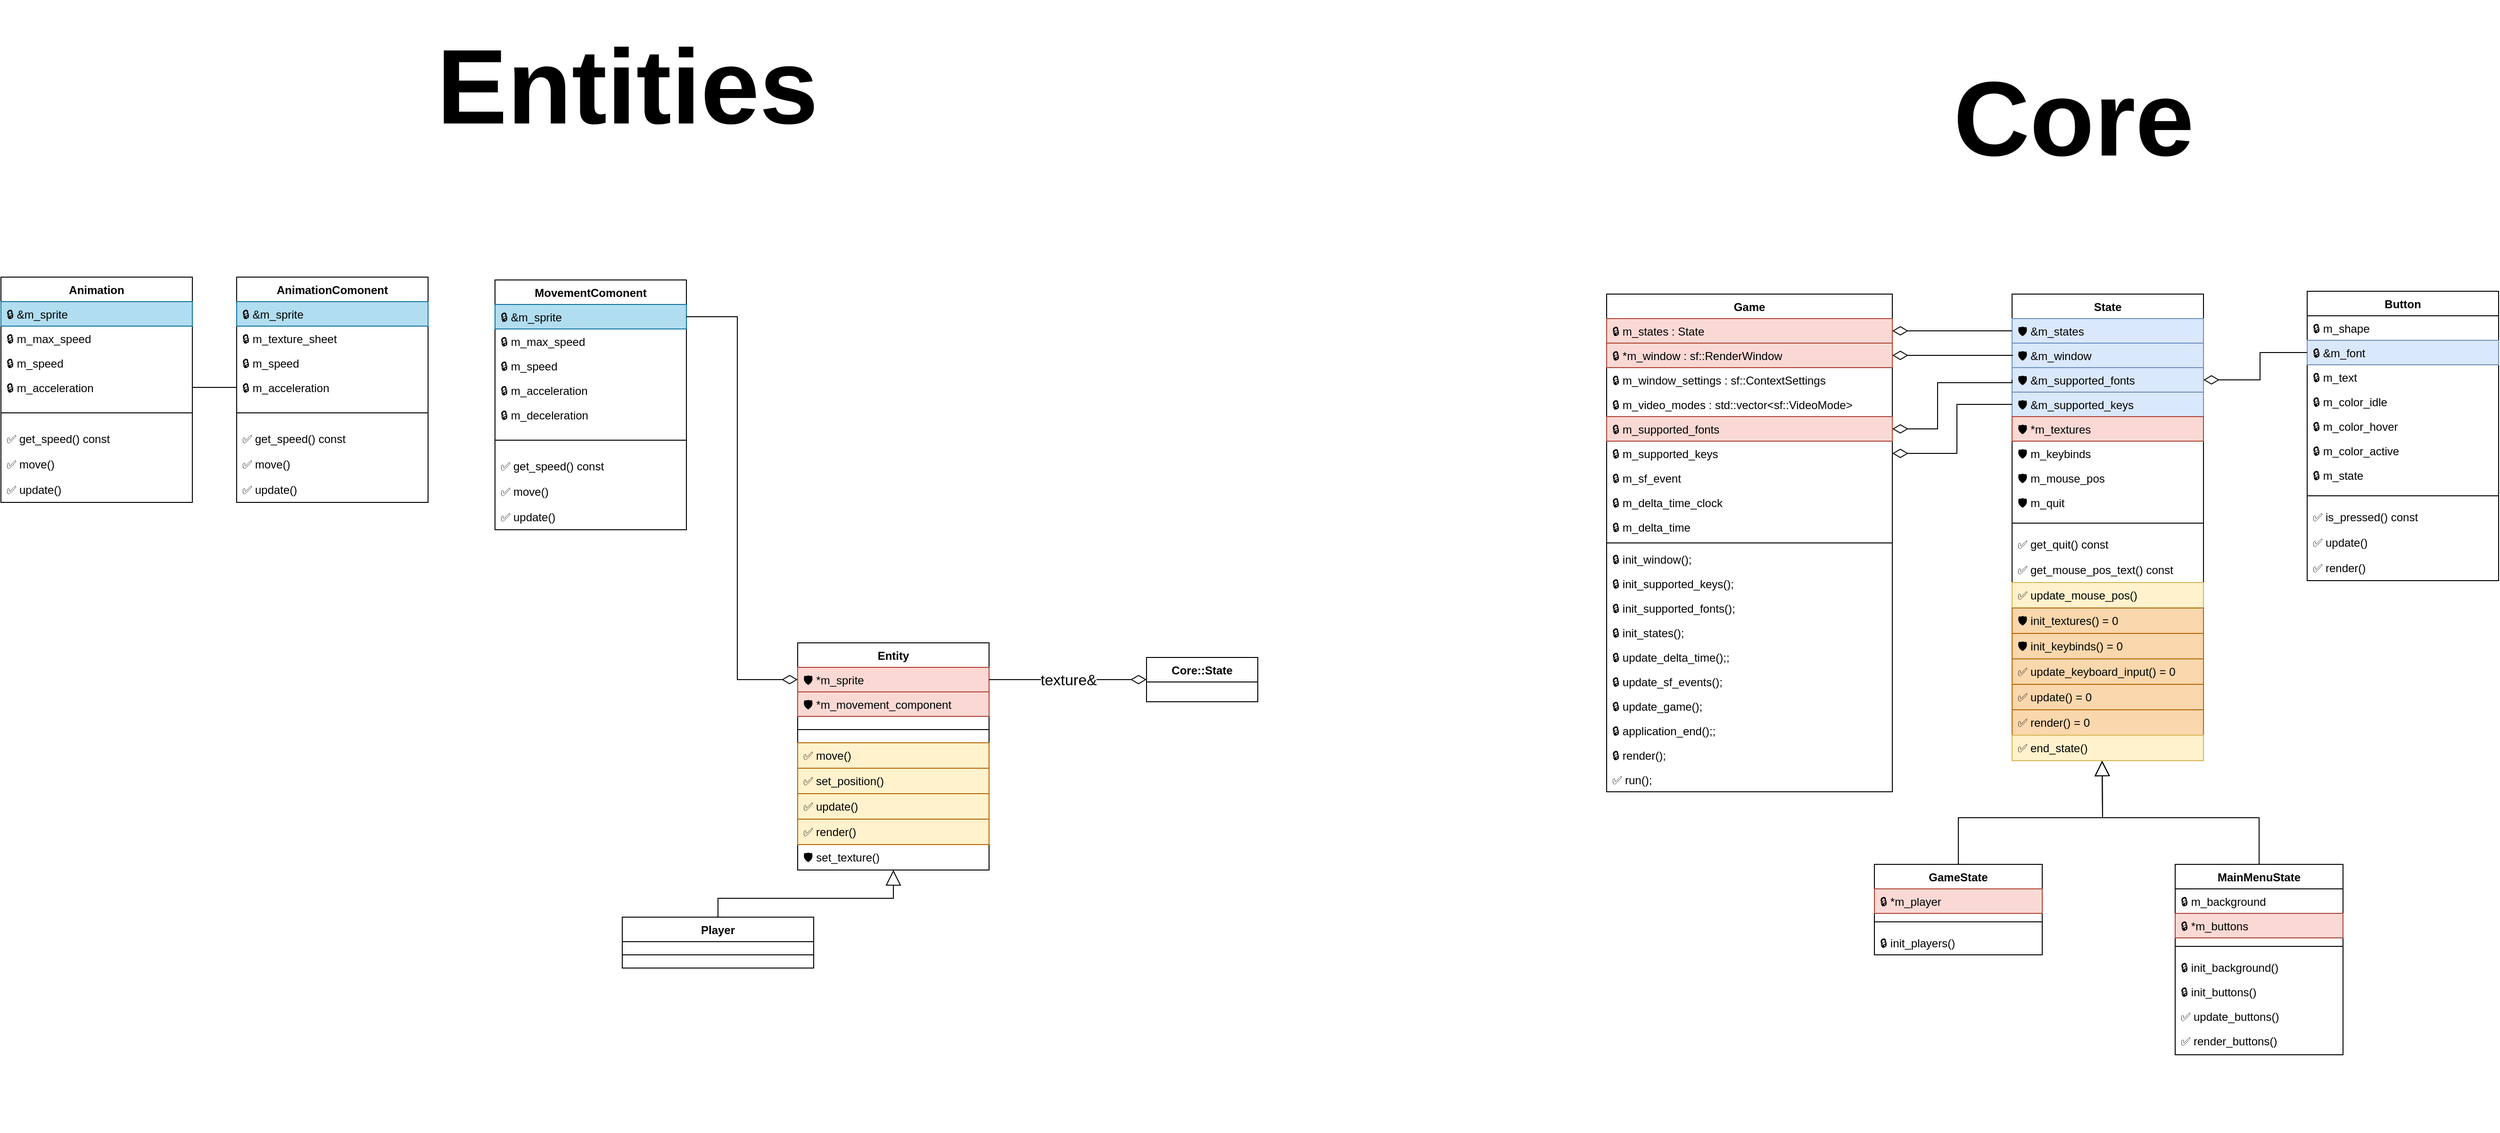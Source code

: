 <mxfile version="13.1.3" type="device"><diagram id="MhnzeV_4DVDATQprMjkr" name="all"><mxGraphModel dx="3038" dy="1757" grid="0" gridSize="10" guides="1" tooltips="1" connect="1" arrows="1" fold="1" page="0" pageScale="1" pageWidth="1600" pageHeight="900" math="0" shadow="0"><root><mxCell id="0"/><mxCell id="1" parent="0"/><mxCell id="KOlrX1yq7krVnJaedl-C-61" value="Entities" parent="0"/><mxCell id="KOlrX1yq7krVnJaedl-C-62" value="" style="group;strokeColor=none;perimeterSpacing=2;" parent="KOlrX1yq7krVnJaedl-C-61" vertex="1" connectable="0"><mxGeometry x="-1768" y="-1078" width="1418" height="1201" as="geometry"/></mxCell><mxCell id="KOlrX1yq7krVnJaedl-C-63" value="Entities" style="text;align=center;fontStyle=1;verticalAlign=middle;spacingLeft=3;spacingRight=3;strokeColor=none;rotatable=0;points=[[0,0.5],[1,0.5]];portConstraint=eastwest;fontSize=112;" parent="KOlrX1yq7krVnJaedl-C-62" vertex="1"><mxGeometry x="409" width="511" height="152" as="geometry"/></mxCell><mxCell id="KOlrX1yq7krVnJaedl-C-105" value="Core::State" style="swimlane;fontStyle=1;align=center;verticalAlign=top;childLayout=stackLayout;horizontal=1;startSize=26;horizontalStack=0;resizeParent=1;resizeParentMax=0;resizeLast=0;collapsible=1;marginBottom=0;strokeColor=#000000;" parent="KOlrX1yq7krVnJaedl-C-62" vertex="1" collapsed="1"><mxGeometry x="1215" y="697.5" width="118" height="47" as="geometry"><mxRectangle x="1215" y="706" width="203" height="495" as="alternateBounds"/></mxGeometry></mxCell><mxCell id="KOlrX1yq7krVnJaedl-C-106" value="🛡 &amp;m_states" style="text;strokeColor=#6c8ebf;fillColor=#dae8fc;align=left;verticalAlign=top;spacingLeft=4;spacingRight=4;overflow=hidden;rotatable=0;points=[[0,0.5],[1,0.5]];portConstraint=eastwest;" parent="KOlrX1yq7krVnJaedl-C-105" vertex="1"><mxGeometry y="26" width="118" height="26" as="geometry"/></mxCell><mxCell id="KOlrX1yq7krVnJaedl-C-107" value="🛡 &amp;m_window" style="text;strokeColor=#6c8ebf;fillColor=#dae8fc;align=left;verticalAlign=top;spacingLeft=4;spacingRight=4;overflow=hidden;rotatable=0;points=[[0,0.5],[1,0.5]];portConstraint=eastwest;" parent="KOlrX1yq7krVnJaedl-C-105" vertex="1"><mxGeometry y="52" width="118" height="26" as="geometry"/></mxCell><mxCell id="KOlrX1yq7krVnJaedl-C-108" value="🛡 &amp;m_supported_fonts" style="text;strokeColor=#6c8ebf;fillColor=#dae8fc;align=left;verticalAlign=top;spacingLeft=4;spacingRight=4;overflow=hidden;rotatable=0;points=[[0,0.5],[1,0.5]];portConstraint=eastwest;" parent="KOlrX1yq7krVnJaedl-C-105" vertex="1"><mxGeometry y="78" width="118" height="26" as="geometry"/></mxCell><mxCell id="KOlrX1yq7krVnJaedl-C-109" value="🛡 &amp;m_supported_keys" style="text;strokeColor=#6c8ebf;fillColor=#dae8fc;align=left;verticalAlign=top;spacingLeft=4;spacingRight=4;overflow=hidden;rotatable=0;points=[[0,0.5],[1,0.5]];portConstraint=eastwest;" parent="KOlrX1yq7krVnJaedl-C-105" vertex="1"><mxGeometry y="104" width="118" height="26" as="geometry"/></mxCell><mxCell id="KOlrX1yq7krVnJaedl-C-110" value="🛡 *m_textures" style="text;strokeColor=#ae4132;fillColor=#fad9d5;align=left;verticalAlign=top;spacingLeft=4;spacingRight=4;overflow=hidden;rotatable=0;points=[[0,0.5],[1,0.5]];portConstraint=eastwest;" parent="KOlrX1yq7krVnJaedl-C-105" vertex="1"><mxGeometry y="130" width="118" height="26" as="geometry"/></mxCell><mxCell id="KOlrX1yq7krVnJaedl-C-111" value="🛡 m_keybinds" style="text;strokeColor=none;fillColor=none;align=left;verticalAlign=top;spacingLeft=4;spacingRight=4;overflow=hidden;rotatable=0;points=[[0,0.5],[1,0.5]];portConstraint=eastwest;" parent="KOlrX1yq7krVnJaedl-C-105" vertex="1"><mxGeometry y="156" width="118" height="26" as="geometry"/></mxCell><mxCell id="KOlrX1yq7krVnJaedl-C-112" value="🛡 m_mouse_pos" style="text;strokeColor=none;fillColor=none;align=left;verticalAlign=top;spacingLeft=4;spacingRight=4;overflow=hidden;rotatable=0;points=[[0,0.5],[1,0.5]];portConstraint=eastwest;" parent="KOlrX1yq7krVnJaedl-C-105" vertex="1"><mxGeometry y="182" width="118" height="26" as="geometry"/></mxCell><mxCell id="KOlrX1yq7krVnJaedl-C-113" value="🛡 m_quit" style="text;strokeColor=none;fillColor=none;align=left;verticalAlign=top;spacingLeft=4;spacingRight=4;overflow=hidden;rotatable=0;points=[[0,0.5],[1,0.5]];portConstraint=eastwest;" parent="KOlrX1yq7krVnJaedl-C-105" vertex="1"><mxGeometry y="208" width="118" height="26" as="geometry"/></mxCell><mxCell id="KOlrX1yq7krVnJaedl-C-114" value="" style="line;strokeWidth=1;fillColor=none;align=left;verticalAlign=middle;spacingTop=-1;spacingLeft=3;spacingRight=3;rotatable=0;labelPosition=right;points=[];portConstraint=eastwest;" parent="KOlrX1yq7krVnJaedl-C-105" vertex="1"><mxGeometry y="234" width="118" height="18" as="geometry"/></mxCell><mxCell id="KOlrX1yq7krVnJaedl-C-115" value="✅ get_quit() const" style="text;align=left;verticalAlign=top;spacingLeft=4;spacingRight=4;overflow=hidden;rotatable=0;points=[[0,0.5],[1,0.5]];portConstraint=eastwest;" parent="KOlrX1yq7krVnJaedl-C-105" vertex="1"><mxGeometry y="252" width="118" height="27" as="geometry"/></mxCell><mxCell id="KOlrX1yq7krVnJaedl-C-116" value="✅ get_mouse_pos_text() const" style="text;align=left;verticalAlign=top;spacingLeft=4;spacingRight=4;overflow=hidden;rotatable=0;points=[[0,0.5],[1,0.5]];portConstraint=eastwest;" parent="KOlrX1yq7krVnJaedl-C-105" vertex="1"><mxGeometry y="279" width="118" height="27" as="geometry"/></mxCell><mxCell id="KOlrX1yq7krVnJaedl-C-117" value="✅ update_mouse_pos()" style="text;strokeColor=#d6b656;fillColor=#fff2cc;align=left;verticalAlign=top;spacingLeft=4;spacingRight=4;overflow=hidden;rotatable=0;points=[[0,0.5],[1,0.5]];portConstraint=eastwest;" parent="KOlrX1yq7krVnJaedl-C-105" vertex="1"><mxGeometry y="306" width="118" height="27" as="geometry"/></mxCell><mxCell id="KOlrX1yq7krVnJaedl-C-118" value="🛡 init_textures() = 0" style="text;strokeColor=#b46504;fillColor=#fad7ac;align=left;verticalAlign=top;spacingLeft=4;spacingRight=4;overflow=hidden;rotatable=0;points=[[0,0.5],[1,0.5]];portConstraint=eastwest;" parent="KOlrX1yq7krVnJaedl-C-105" vertex="1"><mxGeometry y="333" width="118" height="27" as="geometry"/></mxCell><mxCell id="KOlrX1yq7krVnJaedl-C-119" value="🛡 init_keybinds() = 0" style="text;strokeColor=#b46504;fillColor=#fad7ac;align=left;verticalAlign=top;spacingLeft=4;spacingRight=4;overflow=hidden;rotatable=0;points=[[0,0.5],[1,0.5]];portConstraint=eastwest;" parent="KOlrX1yq7krVnJaedl-C-105" vertex="1"><mxGeometry y="360" width="118" height="27" as="geometry"/></mxCell><mxCell id="KOlrX1yq7krVnJaedl-C-120" value="✅ update_keyboard_input() = 0" style="text;strokeColor=#b46504;fillColor=#fad7ac;align=left;verticalAlign=top;spacingLeft=4;spacingRight=4;overflow=hidden;rotatable=0;points=[[0,0.5],[1,0.5]];portConstraint=eastwest;" parent="KOlrX1yq7krVnJaedl-C-105" vertex="1"><mxGeometry y="387" width="118" height="27" as="geometry"/></mxCell><mxCell id="KOlrX1yq7krVnJaedl-C-121" value="✅ update() = 0" style="text;strokeColor=#b46504;fillColor=#fad7ac;align=left;verticalAlign=top;spacingLeft=4;spacingRight=4;overflow=hidden;rotatable=0;points=[[0,0.5],[1,0.5]];portConstraint=eastwest;" parent="KOlrX1yq7krVnJaedl-C-105" vertex="1"><mxGeometry y="414" width="118" height="27" as="geometry"/></mxCell><mxCell id="KOlrX1yq7krVnJaedl-C-122" value="✅ render() = 0" style="text;strokeColor=#b46504;fillColor=#fad7ac;align=left;verticalAlign=top;spacingLeft=4;spacingRight=4;overflow=hidden;rotatable=0;points=[[0,0.5],[1,0.5]];portConstraint=eastwest;" parent="KOlrX1yq7krVnJaedl-C-105" vertex="1"><mxGeometry y="441" width="118" height="27" as="geometry"/></mxCell><mxCell id="KOlrX1yq7krVnJaedl-C-123" value="✅ end_state()" style="text;strokeColor=#d6b656;fillColor=#fff2cc;align=left;verticalAlign=top;spacingLeft=4;spacingRight=4;overflow=hidden;rotatable=0;points=[[0,0.5],[1,0.5]];portConstraint=eastwest;" parent="KOlrX1yq7krVnJaedl-C-105" vertex="1"><mxGeometry y="468" width="118" height="27" as="geometry"/></mxCell><mxCell id="KOlrX1yq7krVnJaedl-C-64" value="Player" style="swimlane;fontStyle=1;align=center;verticalAlign=top;childLayout=stackLayout;horizontal=1;startSize=26;horizontalStack=0;resizeParent=1;resizeParentMax=0;resizeLast=0;collapsible=1;marginBottom=0;strokeColor=#000000;" parent="KOlrX1yq7krVnJaedl-C-62" vertex="1"><mxGeometry x="659" y="973" width="203" height="54" as="geometry"><mxRectangle x="293" y="18" width="57" height="26" as="alternateBounds"/></mxGeometry></mxCell><mxCell id="KOlrX1yq7krVnJaedl-C-65" value="" style="line;strokeWidth=1;fillColor=none;align=left;verticalAlign=middle;spacingTop=-1;spacingLeft=3;spacingRight=3;rotatable=0;labelPosition=right;points=[];portConstraint=eastwest;" parent="KOlrX1yq7krVnJaedl-C-64" vertex="1"><mxGeometry y="26" width="203" height="28" as="geometry"/></mxCell><mxCell id="KOlrX1yq7krVnJaedl-C-66" value="MovementComonent" style="swimlane;fontStyle=1;align=center;verticalAlign=top;childLayout=stackLayout;horizontal=1;startSize=26;horizontalStack=0;resizeParent=1;resizeParentMax=0;resizeLast=0;collapsible=1;marginBottom=0;strokeColor=#000000;" parent="KOlrX1yq7krVnJaedl-C-62" vertex="1"><mxGeometry x="524" y="297" width="203" height="265" as="geometry"><mxRectangle x="293" y="18" width="57" height="26" as="alternateBounds"/></mxGeometry></mxCell><mxCell id="KOlrX1yq7krVnJaedl-C-67" value="🔒 &amp;m_sprite" style="text;align=left;verticalAlign=top;spacingLeft=4;spacingRight=4;overflow=hidden;rotatable=0;points=[[0,0.5],[1,0.5]];portConstraint=eastwest;fillColor=#b1ddf0;strokeColor=#10739e;" parent="KOlrX1yq7krVnJaedl-C-66" vertex="1"><mxGeometry y="26" width="203" height="26" as="geometry"/></mxCell><mxCell id="KOlrX1yq7krVnJaedl-C-68" value="🔒 m_max_speed" style="text;align=left;verticalAlign=top;spacingLeft=4;spacingRight=4;overflow=hidden;rotatable=0;points=[[0,0.5],[1,0.5]];portConstraint=eastwest;" parent="KOlrX1yq7krVnJaedl-C-66" vertex="1"><mxGeometry y="52" width="203" height="26" as="geometry"/></mxCell><mxCell id="KOlrX1yq7krVnJaedl-C-69" value="🔒 m_speed" style="text;align=left;verticalAlign=top;spacingLeft=4;spacingRight=4;overflow=hidden;rotatable=0;points=[[0,0.5],[1,0.5]];portConstraint=eastwest;" parent="KOlrX1yq7krVnJaedl-C-66" vertex="1"><mxGeometry y="78" width="203" height="26" as="geometry"/></mxCell><mxCell id="KOlrX1yq7krVnJaedl-C-70" value="🔒 m_acceleration" style="text;align=left;verticalAlign=top;spacingLeft=4;spacingRight=4;overflow=hidden;rotatable=0;points=[[0,0.5],[1,0.5]];portConstraint=eastwest;" parent="KOlrX1yq7krVnJaedl-C-66" vertex="1"><mxGeometry y="104" width="203" height="26" as="geometry"/></mxCell><mxCell id="KOlrX1yq7krVnJaedl-C-232" value="🔒 m_deceleration" style="text;align=left;verticalAlign=top;spacingLeft=4;spacingRight=4;overflow=hidden;rotatable=0;points=[[0,0.5],[1,0.5]];portConstraint=eastwest;" parent="KOlrX1yq7krVnJaedl-C-66" vertex="1"><mxGeometry y="130" width="203" height="26" as="geometry"/></mxCell><mxCell id="KOlrX1yq7krVnJaedl-C-71" value="" style="line;strokeWidth=1;fillColor=none;align=left;verticalAlign=middle;spacingTop=-1;spacingLeft=3;spacingRight=3;rotatable=0;labelPosition=right;points=[];portConstraint=eastwest;" parent="KOlrX1yq7krVnJaedl-C-66" vertex="1"><mxGeometry y="156" width="203" height="28" as="geometry"/></mxCell><mxCell id="KOlrX1yq7krVnJaedl-C-72" value="✅ get_speed() const" style="text;align=left;verticalAlign=top;spacingLeft=4;spacingRight=4;overflow=hidden;rotatable=0;points=[[0,0.5],[1,0.5]];portConstraint=eastwest;" parent="KOlrX1yq7krVnJaedl-C-66" vertex="1"><mxGeometry y="184" width="203" height="27" as="geometry"/></mxCell><mxCell id="KOlrX1yq7krVnJaedl-C-73" value="✅ move()" style="text;align=left;verticalAlign=top;spacingLeft=4;spacingRight=4;overflow=hidden;rotatable=0;points=[[0,0.5],[1,0.5]];portConstraint=eastwest;" parent="KOlrX1yq7krVnJaedl-C-66" vertex="1"><mxGeometry y="211" width="203" height="27" as="geometry"/></mxCell><mxCell id="KOlrX1yq7krVnJaedl-C-74" value="✅ update()" style="text;align=left;verticalAlign=top;spacingLeft=4;spacingRight=4;overflow=hidden;rotatable=0;points=[[0,0.5],[1,0.5]];portConstraint=eastwest;" parent="KOlrX1yq7krVnJaedl-C-66" vertex="1"><mxGeometry y="238" width="203" height="27" as="geometry"/></mxCell><mxCell id="KOlrX1yq7krVnJaedl-C-75" value="Animation" style="swimlane;fontStyle=1;align=center;verticalAlign=top;childLayout=stackLayout;horizontal=1;startSize=26;horizontalStack=0;resizeParent=1;resizeParentMax=0;resizeLast=0;collapsible=1;marginBottom=0;strokeColor=#000000;" parent="KOlrX1yq7krVnJaedl-C-62" vertex="1"><mxGeometry y="294" width="203" height="239" as="geometry"><mxRectangle x="293" y="18" width="57" height="26" as="alternateBounds"/></mxGeometry></mxCell><mxCell id="KOlrX1yq7krVnJaedl-C-76" value="🔒 &amp;m_sprite" style="text;align=left;verticalAlign=top;spacingLeft=4;spacingRight=4;overflow=hidden;rotatable=0;points=[[0,0.5],[1,0.5]];portConstraint=eastwest;fillColor=#b1ddf0;strokeColor=#10739e;" parent="KOlrX1yq7krVnJaedl-C-75" vertex="1"><mxGeometry y="26" width="203" height="26" as="geometry"/></mxCell><mxCell id="KOlrX1yq7krVnJaedl-C-77" value="🔒 m_max_speed" style="text;align=left;verticalAlign=top;spacingLeft=4;spacingRight=4;overflow=hidden;rotatable=0;points=[[0,0.5],[1,0.5]];portConstraint=eastwest;" parent="KOlrX1yq7krVnJaedl-C-75" vertex="1"><mxGeometry y="52" width="203" height="26" as="geometry"/></mxCell><mxCell id="KOlrX1yq7krVnJaedl-C-78" value="🔒 m_speed" style="text;align=left;verticalAlign=top;spacingLeft=4;spacingRight=4;overflow=hidden;rotatable=0;points=[[0,0.5],[1,0.5]];portConstraint=eastwest;" parent="KOlrX1yq7krVnJaedl-C-75" vertex="1"><mxGeometry y="78" width="203" height="26" as="geometry"/></mxCell><mxCell id="KOlrX1yq7krVnJaedl-C-79" value="🔒 m_acceleration" style="text;align=left;verticalAlign=top;spacingLeft=4;spacingRight=4;overflow=hidden;rotatable=0;points=[[0,0.5],[1,0.5]];portConstraint=eastwest;" parent="KOlrX1yq7krVnJaedl-C-75" vertex="1"><mxGeometry y="104" width="203" height="26" as="geometry"/></mxCell><mxCell id="KOlrX1yq7krVnJaedl-C-80" value="" style="line;strokeWidth=1;fillColor=none;align=left;verticalAlign=middle;spacingTop=-1;spacingLeft=3;spacingRight=3;rotatable=0;labelPosition=right;points=[];portConstraint=eastwest;" parent="KOlrX1yq7krVnJaedl-C-75" vertex="1"><mxGeometry y="130" width="203" height="28" as="geometry"/></mxCell><mxCell id="KOlrX1yq7krVnJaedl-C-81" value="✅ get_speed() const" style="text;align=left;verticalAlign=top;spacingLeft=4;spacingRight=4;overflow=hidden;rotatable=0;points=[[0,0.5],[1,0.5]];portConstraint=eastwest;" parent="KOlrX1yq7krVnJaedl-C-75" vertex="1"><mxGeometry y="158" width="203" height="27" as="geometry"/></mxCell><mxCell id="KOlrX1yq7krVnJaedl-C-82" value="✅ move()" style="text;align=left;verticalAlign=top;spacingLeft=4;spacingRight=4;overflow=hidden;rotatable=0;points=[[0,0.5],[1,0.5]];portConstraint=eastwest;" parent="KOlrX1yq7krVnJaedl-C-75" vertex="1"><mxGeometry y="185" width="203" height="27" as="geometry"/></mxCell><mxCell id="KOlrX1yq7krVnJaedl-C-83" value="✅ update()" style="text;align=left;verticalAlign=top;spacingLeft=4;spacingRight=4;overflow=hidden;rotatable=0;points=[[0,0.5],[1,0.5]];portConstraint=eastwest;" parent="KOlrX1yq7krVnJaedl-C-75" vertex="1"><mxGeometry y="212" width="203" height="27" as="geometry"/></mxCell><mxCell id="KOlrX1yq7krVnJaedl-C-84" value="AnimationComonent" style="swimlane;fontStyle=1;align=center;verticalAlign=top;childLayout=stackLayout;horizontal=1;startSize=26;horizontalStack=0;resizeParent=1;resizeParentMax=0;resizeLast=0;collapsible=1;marginBottom=0;strokeColor=#000000;" parent="KOlrX1yq7krVnJaedl-C-62" vertex="1"><mxGeometry x="250" y="294" width="203" height="239" as="geometry"><mxRectangle x="293" y="18" width="57" height="26" as="alternateBounds"/></mxGeometry></mxCell><mxCell id="KOlrX1yq7krVnJaedl-C-85" value="🔒 &amp;m_sprite" style="text;align=left;verticalAlign=top;spacingLeft=4;spacingRight=4;overflow=hidden;rotatable=0;points=[[0,0.5],[1,0.5]];portConstraint=eastwest;fillColor=#b1ddf0;strokeColor=#10739e;" parent="KOlrX1yq7krVnJaedl-C-84" vertex="1"><mxGeometry y="26" width="203" height="26" as="geometry"/></mxCell><mxCell id="KOlrX1yq7krVnJaedl-C-86" value="🔒 m_texture_sheet" style="text;align=left;verticalAlign=top;spacingLeft=4;spacingRight=4;overflow=hidden;rotatable=0;points=[[0,0.5],[1,0.5]];portConstraint=eastwest;" parent="KOlrX1yq7krVnJaedl-C-84" vertex="1"><mxGeometry y="52" width="203" height="26" as="geometry"/></mxCell><mxCell id="KOlrX1yq7krVnJaedl-C-87" value="🔒 m_speed" style="text;align=left;verticalAlign=top;spacingLeft=4;spacingRight=4;overflow=hidden;rotatable=0;points=[[0,0.5],[1,0.5]];portConstraint=eastwest;" parent="KOlrX1yq7krVnJaedl-C-84" vertex="1"><mxGeometry y="78" width="203" height="26" as="geometry"/></mxCell><mxCell id="KOlrX1yq7krVnJaedl-C-88" value="🔒 m_acceleration" style="text;align=left;verticalAlign=top;spacingLeft=4;spacingRight=4;overflow=hidden;rotatable=0;points=[[0,0.5],[1,0.5]];portConstraint=eastwest;" parent="KOlrX1yq7krVnJaedl-C-84" vertex="1"><mxGeometry y="104" width="203" height="26" as="geometry"/></mxCell><mxCell id="KOlrX1yq7krVnJaedl-C-89" value="" style="line;strokeWidth=1;fillColor=none;align=left;verticalAlign=middle;spacingTop=-1;spacingLeft=3;spacingRight=3;rotatable=0;labelPosition=right;points=[];portConstraint=eastwest;" parent="KOlrX1yq7krVnJaedl-C-84" vertex="1"><mxGeometry y="130" width="203" height="28" as="geometry"/></mxCell><mxCell id="KOlrX1yq7krVnJaedl-C-90" value="✅ get_speed() const" style="text;align=left;verticalAlign=top;spacingLeft=4;spacingRight=4;overflow=hidden;rotatable=0;points=[[0,0.5],[1,0.5]];portConstraint=eastwest;" parent="KOlrX1yq7krVnJaedl-C-84" vertex="1"><mxGeometry y="158" width="203" height="27" as="geometry"/></mxCell><mxCell id="KOlrX1yq7krVnJaedl-C-91" value="✅ move()" style="text;align=left;verticalAlign=top;spacingLeft=4;spacingRight=4;overflow=hidden;rotatable=0;points=[[0,0.5],[1,0.5]];portConstraint=eastwest;" parent="KOlrX1yq7krVnJaedl-C-84" vertex="1"><mxGeometry y="185" width="203" height="27" as="geometry"/></mxCell><mxCell id="KOlrX1yq7krVnJaedl-C-92" value="✅ update()" style="text;align=left;verticalAlign=top;spacingLeft=4;spacingRight=4;overflow=hidden;rotatable=0;points=[[0,0.5],[1,0.5]];portConstraint=eastwest;" parent="KOlrX1yq7krVnJaedl-C-84" vertex="1"><mxGeometry y="212" width="203" height="27" as="geometry"/></mxCell><mxCell id="KOlrX1yq7krVnJaedl-C-93" style="edgeStyle=orthogonalEdgeStyle;rounded=0;orthogonalLoop=1;jettySize=auto;html=1;exitX=1;exitY=0.5;exitDx=0;exitDy=0;entryX=0;entryY=0.5;entryDx=0;entryDy=0;endArrow=none;endFill=0;" parent="KOlrX1yq7krVnJaedl-C-62" source="KOlrX1yq7krVnJaedl-C-79" target="KOlrX1yq7krVnJaedl-C-88" edge="1"><mxGeometry relative="1" as="geometry"/></mxCell><mxCell id="KOlrX1yq7krVnJaedl-C-94" value="Entity" style="swimlane;fontStyle=1;align=center;verticalAlign=top;childLayout=stackLayout;horizontal=1;startSize=26;horizontalStack=0;resizeParent=1;resizeParentMax=0;resizeLast=0;collapsible=1;marginBottom=0;strokeColor=#000000;" parent="KOlrX1yq7krVnJaedl-C-62" vertex="1"><mxGeometry x="845" y="682" width="203" height="241" as="geometry"><mxRectangle x="293" y="18" width="57" height="26" as="alternateBounds"/></mxGeometry></mxCell><mxCell id="KOlrX1yq7krVnJaedl-C-95" value="🛡 *m_sprite" style="text;align=left;verticalAlign=top;spacingLeft=4;spacingRight=4;overflow=hidden;rotatable=0;points=[[0,0.5],[1,0.5]];portConstraint=eastwest;fillColor=#fad9d5;strokeColor=#ae4132;" parent="KOlrX1yq7krVnJaedl-C-94" vertex="1"><mxGeometry y="26" width="203" height="26" as="geometry"/></mxCell><mxCell id="KOlrX1yq7krVnJaedl-C-96" value="🛡 *m_movement_component" style="text;align=left;verticalAlign=top;spacingLeft=4;spacingRight=4;overflow=hidden;rotatable=0;points=[[0,0.5],[1,0.5]];portConstraint=eastwest;fillColor=#fad9d5;strokeColor=#ae4132;" parent="KOlrX1yq7krVnJaedl-C-94" vertex="1"><mxGeometry y="52" width="203" height="26" as="geometry"/></mxCell><mxCell id="KOlrX1yq7krVnJaedl-C-97" value="" style="line;strokeWidth=1;fillColor=none;align=left;verticalAlign=middle;spacingTop=-1;spacingLeft=3;spacingRight=3;rotatable=0;labelPosition=right;points=[];portConstraint=eastwest;" parent="KOlrX1yq7krVnJaedl-C-94" vertex="1"><mxGeometry y="78" width="203" height="28" as="geometry"/></mxCell><mxCell id="KOlrX1yq7krVnJaedl-C-98" value="✅ move()" style="text;align=left;verticalAlign=top;spacingLeft=4;spacingRight=4;overflow=hidden;rotatable=0;points=[[0,0.5],[1,0.5]];portConstraint=eastwest;fillColor=#FFF2CC;strokeColor=#b46504;" parent="KOlrX1yq7krVnJaedl-C-94" vertex="1"><mxGeometry y="106" width="203" height="27" as="geometry"/></mxCell><mxCell id="KOlrX1yq7krVnJaedl-C-99" value="✅ set_position()" style="text;align=left;verticalAlign=top;spacingLeft=4;spacingRight=4;overflow=hidden;rotatable=0;points=[[0,0.5],[1,0.5]];portConstraint=eastwest;fillColor=#FFF2CC;strokeColor=#b46504;" parent="KOlrX1yq7krVnJaedl-C-94" vertex="1"><mxGeometry y="133" width="203" height="27" as="geometry"/></mxCell><mxCell id="KOlrX1yq7krVnJaedl-C-100" value="✅ update()" style="text;align=left;verticalAlign=top;spacingLeft=4;spacingRight=4;overflow=hidden;rotatable=0;points=[[0,0.5],[1,0.5]];portConstraint=eastwest;fillColor=#FFF2CC;strokeColor=#b46504;" parent="KOlrX1yq7krVnJaedl-C-94" vertex="1"><mxGeometry y="160" width="203" height="27" as="geometry"/></mxCell><mxCell id="KOlrX1yq7krVnJaedl-C-101" value="✅ render()" style="text;align=left;verticalAlign=top;spacingLeft=4;spacingRight=4;overflow=hidden;rotatable=0;points=[[0,0.5],[1,0.5]];portConstraint=eastwest;fillColor=#FFF2CC;strokeColor=#b46504;" parent="KOlrX1yq7krVnJaedl-C-94" vertex="1"><mxGeometry y="187" width="203" height="27" as="geometry"/></mxCell><mxCell id="KOlrX1yq7krVnJaedl-C-102" value="🛡 set_texture()" style="text;align=left;verticalAlign=top;spacingLeft=4;spacingRight=4;overflow=hidden;rotatable=0;points=[[0,0.5],[1,0.5]];portConstraint=eastwest;" parent="KOlrX1yq7krVnJaedl-C-94" vertex="1"><mxGeometry y="214" width="203" height="27" as="geometry"/></mxCell><mxCell id="KOlrX1yq7krVnJaedl-C-103" style="edgeStyle=orthogonalEdgeStyle;rounded=0;orthogonalLoop=1;jettySize=auto;html=1;exitX=1;exitY=0.5;exitDx=0;exitDy=0;entryX=0;entryY=0.5;entryDx=0;entryDy=0;startSize=7;endArrow=diamondThin;endFill=0;endSize=14;targetPerimeterSpacing=3;strokeColor=#000000;strokeWidth=1;fontColor=#FFFFFF;" parent="KOlrX1yq7krVnJaedl-C-62" source="KOlrX1yq7krVnJaedl-C-67" target="KOlrX1yq7krVnJaedl-C-95" edge="1"><mxGeometry relative="1" as="geometry"/></mxCell><mxCell id="KOlrX1yq7krVnJaedl-C-104" value="" style="edgeStyle=orthogonalEdgeStyle;rounded=0;orthogonalLoop=1;jettySize=auto;html=1;startSize=7;endArrow=block;endFill=0;endSize=14;targetPerimeterSpacing=3;strokeColor=#000000;strokeWidth=1;fontColor=#FFFFFF;entryX=0.5;entryY=1;entryDx=0;entryDy=0;entryPerimeter=0;" parent="KOlrX1yq7krVnJaedl-C-62" source="KOlrX1yq7krVnJaedl-C-64" target="KOlrX1yq7krVnJaedl-C-102" edge="1"><mxGeometry relative="1" as="geometry"/></mxCell><mxCell id="KOlrX1yq7krVnJaedl-C-124" style="edgeStyle=orthogonalEdgeStyle;rounded=0;orthogonalLoop=1;jettySize=auto;html=1;exitX=1;exitY=0.5;exitDx=0;exitDy=0;entryX=0;entryY=0.5;entryDx=0;entryDy=0;endArrow=diamondThin;endFill=0;fontSize=112;strokeWidth=1;endSize=14;" parent="KOlrX1yq7krVnJaedl-C-62" source="KOlrX1yq7krVnJaedl-C-95" target="KOlrX1yq7krVnJaedl-C-110" edge="1"><mxGeometry relative="1" as="geometry"/></mxCell><mxCell id="KOlrX1yq7krVnJaedl-C-125" value="&lt;font style=&quot;font-size: 16px&quot;&gt;texture&amp;amp;&lt;/font&gt;" style="edgeLabel;html=1;align=center;verticalAlign=middle;resizable=0;points=[];fontSize=16;" parent="KOlrX1yq7krVnJaedl-C-124" vertex="1" connectable="0"><mxGeometry x="0.402" y="1" relative="1" as="geometry"><mxPoint x="-33.47" y="1" as="offset"/></mxGeometry></mxCell><mxCell id="KOlrX1yq7krVnJaedl-C-140" value="Core" parent="0"/><mxCell id="KOlrX1yq7krVnJaedl-C-141" value="" style="group" parent="KOlrX1yq7krVnJaedl-C-140" vertex="1" connectable="0"><mxGeometry x="-65" y="-1044" width="946" height="1040" as="geometry"/></mxCell><mxCell id="KOlrX1yq7krVnJaedl-C-142" value="Game" style="swimlane;fontStyle=1;align=center;verticalAlign=top;childLayout=stackLayout;horizontal=1;startSize=26;horizontalStack=0;resizeParent=1;resizeParentMax=0;resizeLast=0;collapsible=1;marginBottom=0;" parent="KOlrX1yq7krVnJaedl-C-141" vertex="1"><mxGeometry y="278" width="303" height="528" as="geometry"><mxRectangle x="-75" y="-352" width="60" height="26" as="alternateBounds"/></mxGeometry></mxCell><mxCell id="KOlrX1yq7krVnJaedl-C-143" value="🔒 m_states : State" style="text;strokeColor=#ae4132;fillColor=#fad9d5;align=left;verticalAlign=top;spacingLeft=4;spacingRight=4;overflow=hidden;rotatable=0;points=[[0,0.5],[1,0.5]];portConstraint=eastwest;" parent="KOlrX1yq7krVnJaedl-C-142" vertex="1"><mxGeometry y="26" width="303" height="26" as="geometry"/></mxCell><mxCell id="KOlrX1yq7krVnJaedl-C-144" value="🔒 *m_window : sf::RenderWindow" style="text;strokeColor=#ae4132;fillColor=#fad9d5;align=left;verticalAlign=top;spacingLeft=4;spacingRight=4;overflow=hidden;rotatable=0;points=[[0,0.5],[1,0.5]];portConstraint=eastwest;" parent="KOlrX1yq7krVnJaedl-C-142" vertex="1"><mxGeometry y="52" width="303" height="26" as="geometry"/></mxCell><mxCell id="KOlrX1yq7krVnJaedl-C-145" value="🔒 m_window_settings : sf::ContextSettings" style="text;strokeColor=none;fillColor=none;align=left;verticalAlign=top;spacingLeft=4;spacingRight=4;overflow=hidden;rotatable=0;points=[[0,0.5],[1,0.5]];portConstraint=eastwest;" parent="KOlrX1yq7krVnJaedl-C-142" vertex="1"><mxGeometry y="78" width="303" height="26" as="geometry"/></mxCell><mxCell id="KOlrX1yq7krVnJaedl-C-146" value="🔒 m_video_modes : std::vector&lt;sf::VideoMode&gt;" style="text;strokeColor=none;fillColor=none;align=left;verticalAlign=top;spacingLeft=4;spacingRight=4;overflow=hidden;rotatable=0;points=[[0,0.5],[1,0.5]];portConstraint=eastwest;" parent="KOlrX1yq7krVnJaedl-C-142" vertex="1"><mxGeometry y="104" width="303" height="26" as="geometry"/></mxCell><mxCell id="KOlrX1yq7krVnJaedl-C-147" value="🔒 m_supported_fonts" style="text;strokeColor=#ae4132;fillColor=#fad9d5;align=left;verticalAlign=top;spacingLeft=4;spacingRight=4;overflow=hidden;rotatable=0;points=[[0,0.5],[1,0.5]];portConstraint=eastwest;" parent="KOlrX1yq7krVnJaedl-C-142" vertex="1"><mxGeometry y="130" width="303" height="26" as="geometry"/></mxCell><mxCell id="KOlrX1yq7krVnJaedl-C-148" value="🔒 m_supported_keys" style="text;align=left;verticalAlign=top;spacingLeft=4;spacingRight=4;overflow=hidden;rotatable=0;points=[[0,0.5],[1,0.5]];portConstraint=eastwest;" parent="KOlrX1yq7krVnJaedl-C-142" vertex="1"><mxGeometry y="156" width="303" height="26" as="geometry"/></mxCell><mxCell id="KOlrX1yq7krVnJaedl-C-149" value="🔒 m_sf_event" style="text;strokeColor=none;fillColor=none;align=left;verticalAlign=top;spacingLeft=4;spacingRight=4;overflow=hidden;rotatable=0;points=[[0,0.5],[1,0.5]];portConstraint=eastwest;" parent="KOlrX1yq7krVnJaedl-C-142" vertex="1"><mxGeometry y="182" width="303" height="26" as="geometry"/></mxCell><mxCell id="KOlrX1yq7krVnJaedl-C-150" value="🔒 m_delta_time_clock" style="text;strokeColor=none;fillColor=none;align=left;verticalAlign=top;spacingLeft=4;spacingRight=4;overflow=hidden;rotatable=0;points=[[0,0.5],[1,0.5]];portConstraint=eastwest;" parent="KOlrX1yq7krVnJaedl-C-142" vertex="1"><mxGeometry y="208" width="303" height="26" as="geometry"/></mxCell><mxCell id="KOlrX1yq7krVnJaedl-C-151" value="🔒 m_delta_time" style="text;strokeColor=none;fillColor=none;align=left;verticalAlign=top;spacingLeft=4;spacingRight=4;overflow=hidden;rotatable=0;points=[[0,0.5],[1,0.5]];portConstraint=eastwest;" parent="KOlrX1yq7krVnJaedl-C-142" vertex="1"><mxGeometry y="234" width="303" height="26" as="geometry"/></mxCell><mxCell id="KOlrX1yq7krVnJaedl-C-152" value="" style="line;strokeWidth=1;fillColor=none;align=left;verticalAlign=middle;spacingTop=-1;spacingLeft=3;spacingRight=3;rotatable=0;labelPosition=right;points=[];portConstraint=eastwest;" parent="KOlrX1yq7krVnJaedl-C-142" vertex="1"><mxGeometry y="260" width="303" height="8" as="geometry"/></mxCell><mxCell id="KOlrX1yq7krVnJaedl-C-215" value="🔒 init_window();" style="text;strokeColor=none;fillColor=none;align=left;verticalAlign=top;spacingLeft=4;spacingRight=4;overflow=hidden;rotatable=0;points=[[0,0.5],[1,0.5]];portConstraint=eastwest;" parent="KOlrX1yq7krVnJaedl-C-142" vertex="1"><mxGeometry y="268" width="303" height="26" as="geometry"/></mxCell><mxCell id="KOlrX1yq7krVnJaedl-C-216" value="🔒 init_supported_keys();" style="text;strokeColor=none;fillColor=none;align=left;verticalAlign=top;spacingLeft=4;spacingRight=4;overflow=hidden;rotatable=0;points=[[0,0.5],[1,0.5]];portConstraint=eastwest;" parent="KOlrX1yq7krVnJaedl-C-142" vertex="1"><mxGeometry y="294" width="303" height="26" as="geometry"/></mxCell><mxCell id="KOlrX1yq7krVnJaedl-C-217" value="🔒 init_supported_fonts();" style="text;strokeColor=none;fillColor=none;align=left;verticalAlign=top;spacingLeft=4;spacingRight=4;overflow=hidden;rotatable=0;points=[[0,0.5],[1,0.5]];portConstraint=eastwest;" parent="KOlrX1yq7krVnJaedl-C-142" vertex="1"><mxGeometry y="320" width="303" height="26" as="geometry"/></mxCell><mxCell id="KOlrX1yq7krVnJaedl-C-218" value="🔒 init_states();" style="text;strokeColor=none;fillColor=none;align=left;verticalAlign=top;spacingLeft=4;spacingRight=4;overflow=hidden;rotatable=0;points=[[0,0.5],[1,0.5]];portConstraint=eastwest;" parent="KOlrX1yq7krVnJaedl-C-142" vertex="1"><mxGeometry y="346" width="303" height="26" as="geometry"/></mxCell><mxCell id="KOlrX1yq7krVnJaedl-C-219" value="🔒 update_delta_time();;" style="text;strokeColor=none;fillColor=none;align=left;verticalAlign=top;spacingLeft=4;spacingRight=4;overflow=hidden;rotatable=0;points=[[0,0.5],[1,0.5]];portConstraint=eastwest;" parent="KOlrX1yq7krVnJaedl-C-142" vertex="1"><mxGeometry y="372" width="303" height="26" as="geometry"/></mxCell><mxCell id="KOlrX1yq7krVnJaedl-C-220" value="🔒 update_sf_events();" style="text;strokeColor=none;fillColor=none;align=left;verticalAlign=top;spacingLeft=4;spacingRight=4;overflow=hidden;rotatable=0;points=[[0,0.5],[1,0.5]];portConstraint=eastwest;" parent="KOlrX1yq7krVnJaedl-C-142" vertex="1"><mxGeometry y="398" width="303" height="26" as="geometry"/></mxCell><mxCell id="KOlrX1yq7krVnJaedl-C-227" value="🔒 update_game();" style="text;strokeColor=none;fillColor=none;align=left;verticalAlign=top;spacingLeft=4;spacingRight=4;overflow=hidden;rotatable=0;points=[[0,0.5],[1,0.5]];portConstraint=eastwest;" parent="KOlrX1yq7krVnJaedl-C-142" vertex="1"><mxGeometry y="424" width="303" height="26" as="geometry"/></mxCell><mxCell id="KOlrX1yq7krVnJaedl-C-228" value="🔒 application_end();;" style="text;strokeColor=none;fillColor=none;align=left;verticalAlign=top;spacingLeft=4;spacingRight=4;overflow=hidden;rotatable=0;points=[[0,0.5],[1,0.5]];portConstraint=eastwest;" parent="KOlrX1yq7krVnJaedl-C-142" vertex="1"><mxGeometry y="450" width="303" height="26" as="geometry"/></mxCell><mxCell id="KOlrX1yq7krVnJaedl-C-230" value="🔒 render();" style="text;strokeColor=none;fillColor=none;align=left;verticalAlign=top;spacingLeft=4;spacingRight=4;overflow=hidden;rotatable=0;points=[[0,0.5],[1,0.5]];portConstraint=eastwest;" parent="KOlrX1yq7krVnJaedl-C-142" vertex="1"><mxGeometry y="476" width="303" height="26" as="geometry"/></mxCell><mxCell id="KOlrX1yq7krVnJaedl-C-229" value="✅ run();" style="text;strokeColor=none;fillColor=none;align=left;verticalAlign=top;spacingLeft=4;spacingRight=4;overflow=hidden;rotatable=0;points=[[0,0.5],[1,0.5]];portConstraint=eastwest;" parent="KOlrX1yq7krVnJaedl-C-142" vertex="1"><mxGeometry y="502" width="303" height="26" as="geometry"/></mxCell><mxCell id="KOlrX1yq7krVnJaedl-C-154" value="State" style="swimlane;fontStyle=1;align=center;verticalAlign=top;childLayout=stackLayout;horizontal=1;startSize=26;horizontalStack=0;resizeParent=1;resizeParentMax=0;resizeLast=0;collapsible=1;marginBottom=0;strokeColor=#000000;" parent="KOlrX1yq7krVnJaedl-C-141" vertex="1"><mxGeometry x="430" y="278" width="203" height="495" as="geometry"><mxRectangle x="293" y="18" width="57" height="26" as="alternateBounds"/></mxGeometry></mxCell><mxCell id="KOlrX1yq7krVnJaedl-C-155" value="🛡 &amp;m_states" style="text;strokeColor=#6c8ebf;fillColor=#dae8fc;align=left;verticalAlign=top;spacingLeft=4;spacingRight=4;overflow=hidden;rotatable=0;points=[[0,0.5],[1,0.5]];portConstraint=eastwest;" parent="KOlrX1yq7krVnJaedl-C-154" vertex="1"><mxGeometry y="26" width="203" height="26" as="geometry"/></mxCell><mxCell id="KOlrX1yq7krVnJaedl-C-156" value="🛡 &amp;m_window" style="text;strokeColor=#6c8ebf;fillColor=#dae8fc;align=left;verticalAlign=top;spacingLeft=4;spacingRight=4;overflow=hidden;rotatable=0;points=[[0,0.5],[1,0.5]];portConstraint=eastwest;" parent="KOlrX1yq7krVnJaedl-C-154" vertex="1"><mxGeometry y="52" width="203" height="26" as="geometry"/></mxCell><mxCell id="KOlrX1yq7krVnJaedl-C-157" value="🛡 &amp;m_supported_fonts" style="text;strokeColor=#6c8ebf;fillColor=#dae8fc;align=left;verticalAlign=top;spacingLeft=4;spacingRight=4;overflow=hidden;rotatable=0;points=[[0,0.5],[1,0.5]];portConstraint=eastwest;" parent="KOlrX1yq7krVnJaedl-C-154" vertex="1"><mxGeometry y="78" width="203" height="26" as="geometry"/></mxCell><mxCell id="KOlrX1yq7krVnJaedl-C-158" value="🛡 &amp;m_supported_keys" style="text;strokeColor=#6c8ebf;fillColor=#dae8fc;align=left;verticalAlign=top;spacingLeft=4;spacingRight=4;overflow=hidden;rotatable=0;points=[[0,0.5],[1,0.5]];portConstraint=eastwest;" parent="KOlrX1yq7krVnJaedl-C-154" vertex="1"><mxGeometry y="104" width="203" height="26" as="geometry"/></mxCell><mxCell id="KOlrX1yq7krVnJaedl-C-159" value="🛡 *m_textures" style="text;strokeColor=#ae4132;fillColor=#fad9d5;align=left;verticalAlign=top;spacingLeft=4;spacingRight=4;overflow=hidden;rotatable=0;points=[[0,0.5],[1,0.5]];portConstraint=eastwest;" parent="KOlrX1yq7krVnJaedl-C-154" vertex="1"><mxGeometry y="130" width="203" height="26" as="geometry"/></mxCell><mxCell id="KOlrX1yq7krVnJaedl-C-160" value="🛡 m_keybinds" style="text;strokeColor=none;fillColor=none;align=left;verticalAlign=top;spacingLeft=4;spacingRight=4;overflow=hidden;rotatable=0;points=[[0,0.5],[1,0.5]];portConstraint=eastwest;" parent="KOlrX1yq7krVnJaedl-C-154" vertex="1"><mxGeometry y="156" width="203" height="26" as="geometry"/></mxCell><mxCell id="KOlrX1yq7krVnJaedl-C-161" value="🛡 m_mouse_pos" style="text;strokeColor=none;fillColor=none;align=left;verticalAlign=top;spacingLeft=4;spacingRight=4;overflow=hidden;rotatable=0;points=[[0,0.5],[1,0.5]];portConstraint=eastwest;" parent="KOlrX1yq7krVnJaedl-C-154" vertex="1"><mxGeometry y="182" width="203" height="26" as="geometry"/></mxCell><mxCell id="KOlrX1yq7krVnJaedl-C-162" value="🛡 m_quit" style="text;strokeColor=none;fillColor=none;align=left;verticalAlign=top;spacingLeft=4;spacingRight=4;overflow=hidden;rotatable=0;points=[[0,0.5],[1,0.5]];portConstraint=eastwest;" parent="KOlrX1yq7krVnJaedl-C-154" vertex="1"><mxGeometry y="208" width="203" height="26" as="geometry"/></mxCell><mxCell id="KOlrX1yq7krVnJaedl-C-163" value="" style="line;strokeWidth=1;fillColor=none;align=left;verticalAlign=middle;spacingTop=-1;spacingLeft=3;spacingRight=3;rotatable=0;labelPosition=right;points=[];portConstraint=eastwest;" parent="KOlrX1yq7krVnJaedl-C-154" vertex="1"><mxGeometry y="234" width="203" height="18" as="geometry"/></mxCell><mxCell id="KOlrX1yq7krVnJaedl-C-164" value="✅ get_quit() const" style="text;align=left;verticalAlign=top;spacingLeft=4;spacingRight=4;overflow=hidden;rotatable=0;points=[[0,0.5],[1,0.5]];portConstraint=eastwest;" parent="KOlrX1yq7krVnJaedl-C-154" vertex="1"><mxGeometry y="252" width="203" height="27" as="geometry"/></mxCell><mxCell id="KOlrX1yq7krVnJaedl-C-165" value="✅ get_mouse_pos_text() const" style="text;align=left;verticalAlign=top;spacingLeft=4;spacingRight=4;overflow=hidden;rotatable=0;points=[[0,0.5],[1,0.5]];portConstraint=eastwest;" parent="KOlrX1yq7krVnJaedl-C-154" vertex="1"><mxGeometry y="279" width="203" height="27" as="geometry"/></mxCell><mxCell id="KOlrX1yq7krVnJaedl-C-166" value="✅ update_mouse_pos()" style="text;strokeColor=#d6b656;fillColor=#fff2cc;align=left;verticalAlign=top;spacingLeft=4;spacingRight=4;overflow=hidden;rotatable=0;points=[[0,0.5],[1,0.5]];portConstraint=eastwest;" parent="KOlrX1yq7krVnJaedl-C-154" vertex="1"><mxGeometry y="306" width="203" height="27" as="geometry"/></mxCell><mxCell id="KOlrX1yq7krVnJaedl-C-167" value="🛡 init_textures() = 0" style="text;strokeColor=#b46504;fillColor=#fad7ac;align=left;verticalAlign=top;spacingLeft=4;spacingRight=4;overflow=hidden;rotatable=0;points=[[0,0.5],[1,0.5]];portConstraint=eastwest;" parent="KOlrX1yq7krVnJaedl-C-154" vertex="1"><mxGeometry y="333" width="203" height="27" as="geometry"/></mxCell><mxCell id="KOlrX1yq7krVnJaedl-C-168" value="🛡 init_keybinds() = 0" style="text;strokeColor=#b46504;fillColor=#fad7ac;align=left;verticalAlign=top;spacingLeft=4;spacingRight=4;overflow=hidden;rotatable=0;points=[[0,0.5],[1,0.5]];portConstraint=eastwest;" parent="KOlrX1yq7krVnJaedl-C-154" vertex="1"><mxGeometry y="360" width="203" height="27" as="geometry"/></mxCell><mxCell id="KOlrX1yq7krVnJaedl-C-169" value="✅ update_keyboard_input() = 0" style="text;strokeColor=#b46504;fillColor=#fad7ac;align=left;verticalAlign=top;spacingLeft=4;spacingRight=4;overflow=hidden;rotatable=0;points=[[0,0.5],[1,0.5]];portConstraint=eastwest;" parent="KOlrX1yq7krVnJaedl-C-154" vertex="1"><mxGeometry y="387" width="203" height="27" as="geometry"/></mxCell><mxCell id="KOlrX1yq7krVnJaedl-C-170" value="✅ update() = 0" style="text;strokeColor=#b46504;fillColor=#fad7ac;align=left;verticalAlign=top;spacingLeft=4;spacingRight=4;overflow=hidden;rotatable=0;points=[[0,0.5],[1,0.5]];portConstraint=eastwest;" parent="KOlrX1yq7krVnJaedl-C-154" vertex="1"><mxGeometry y="414" width="203" height="27" as="geometry"/></mxCell><mxCell id="KOlrX1yq7krVnJaedl-C-171" value="✅ render() = 0" style="text;strokeColor=#b46504;fillColor=#fad7ac;align=left;verticalAlign=top;spacingLeft=4;spacingRight=4;overflow=hidden;rotatable=0;points=[[0,0.5],[1,0.5]];portConstraint=eastwest;" parent="KOlrX1yq7krVnJaedl-C-154" vertex="1"><mxGeometry y="441" width="203" height="27" as="geometry"/></mxCell><mxCell id="KOlrX1yq7krVnJaedl-C-172" value="✅ end_state()" style="text;strokeColor=#d6b656;fillColor=#fff2cc;align=left;verticalAlign=top;spacingLeft=4;spacingRight=4;overflow=hidden;rotatable=0;points=[[0,0.5],[1,0.5]];portConstraint=eastwest;" parent="KOlrX1yq7krVnJaedl-C-154" vertex="1"><mxGeometry y="468" width="203" height="27" as="geometry"/></mxCell><mxCell id="KOlrX1yq7krVnJaedl-C-173" style="edgeStyle=orthogonalEdgeStyle;rounded=0;orthogonalLoop=1;jettySize=auto;html=1;exitX=0;exitY=0.5;exitDx=0;exitDy=0;entryX=1;entryY=0.5;entryDx=0;entryDy=0;startSize=7;endArrow=diamondThin;endFill=0;endSize=14;targetPerimeterSpacing=3;strokeWidth=1;" parent="KOlrX1yq7krVnJaedl-C-141" source="KOlrX1yq7krVnJaedl-C-155" target="KOlrX1yq7krVnJaedl-C-143" edge="1"><mxGeometry relative="1" as="geometry"/></mxCell><mxCell id="KOlrX1yq7krVnJaedl-C-174" style="edgeStyle=orthogonalEdgeStyle;rounded=0;orthogonalLoop=1;jettySize=auto;html=1;exitX=0;exitY=0.5;exitDx=0;exitDy=0;entryX=1;entryY=0.5;entryDx=0;entryDy=0;startSize=7;endArrow=diamondThin;endFill=0;endSize=14;targetPerimeterSpacing=3;strokeWidth=1;" parent="KOlrX1yq7krVnJaedl-C-141" source="KOlrX1yq7krVnJaedl-C-156" target="KOlrX1yq7krVnJaedl-C-144" edge="1"><mxGeometry relative="1" as="geometry"><Array as="points"><mxPoint x="431" y="343"/></Array></mxGeometry></mxCell><mxCell id="KOlrX1yq7krVnJaedl-C-175" style="edgeStyle=orthogonalEdgeStyle;rounded=0;orthogonalLoop=1;jettySize=auto;html=1;exitX=0;exitY=0.5;exitDx=0;exitDy=0;entryX=1;entryY=0.5;entryDx=0;entryDy=0;startSize=7;endArrow=diamondThin;endFill=0;endSize=14;targetPerimeterSpacing=3;strokeWidth=1;" parent="KOlrX1yq7krVnJaedl-C-141" source="KOlrX1yq7krVnJaedl-C-157" target="KOlrX1yq7krVnJaedl-C-147" edge="1"><mxGeometry relative="1" as="geometry"><Array as="points"><mxPoint x="351" y="372"/><mxPoint x="351" y="421"/></Array></mxGeometry></mxCell><mxCell id="KOlrX1yq7krVnJaedl-C-176" style="edgeStyle=orthogonalEdgeStyle;rounded=0;orthogonalLoop=1;jettySize=auto;html=1;exitX=0;exitY=0.5;exitDx=0;exitDy=0;entryX=1;entryY=0.5;entryDx=0;entryDy=0;startSize=7;endArrow=diamondThin;endFill=0;endSize=14;targetPerimeterSpacing=3;strokeWidth=1;" parent="KOlrX1yq7krVnJaedl-C-141" source="KOlrX1yq7krVnJaedl-C-158" target="KOlrX1yq7krVnJaedl-C-148" edge="1"><mxGeometry relative="1" as="geometry"/></mxCell><mxCell id="KOlrX1yq7krVnJaedl-C-181" style="edgeStyle=orthogonalEdgeStyle;rounded=0;orthogonalLoop=1;jettySize=auto;html=1;exitX=0.5;exitY=0;exitDx=0;exitDy=0;entryX=0.5;entryY=1;entryDx=0;entryDy=0;startSize=7;endArrow=block;endFill=0;endSize=14;targetPerimeterSpacing=3;strokeWidth=1;fontColor=#FFFFFF;" parent="KOlrX1yq7krVnJaedl-C-141" source="KOlrX1yq7krVnJaedl-C-177" edge="1"><mxGeometry relative="1" as="geometry"><mxPoint x="525.5" y="773" as="targetPoint"/></mxGeometry></mxCell><mxCell id="KOlrX1yq7krVnJaedl-C-177" value="GameState" style="swimlane;fontStyle=1;align=center;verticalAlign=top;childLayout=stackLayout;horizontal=1;startSize=26;horizontalStack=0;resizeParent=1;resizeParentMax=0;resizeLast=0;collapsible=1;marginBottom=0;strokeColor=#000000;" parent="KOlrX1yq7krVnJaedl-C-141" vertex="1"><mxGeometry x="284" y="883" width="178" height="96" as="geometry"/></mxCell><mxCell id="KOlrX1yq7krVnJaedl-C-178" value="🔒 *m_player" style="text;strokeColor=#ae4132;fillColor=#fad9d5;align=left;verticalAlign=top;spacingLeft=4;spacingRight=4;overflow=hidden;rotatable=0;points=[[0,0.5],[1,0.5]];portConstraint=eastwest;" parent="KOlrX1yq7krVnJaedl-C-177" vertex="1"><mxGeometry y="26" width="178" height="26" as="geometry"/></mxCell><mxCell id="KOlrX1yq7krVnJaedl-C-179" value="" style="line;strokeWidth=1;fillColor=none;align=left;verticalAlign=middle;spacingTop=-1;spacingLeft=3;spacingRight=3;rotatable=0;labelPosition=right;points=[];portConstraint=eastwest;" parent="KOlrX1yq7krVnJaedl-C-177" vertex="1"><mxGeometry y="52" width="178" height="18" as="geometry"/></mxCell><mxCell id="KOlrX1yq7krVnJaedl-C-180" value="🔒 init_players()" style="text;strokeColor=none;fillColor=none;align=left;verticalAlign=top;spacingLeft=4;spacingRight=4;overflow=hidden;rotatable=0;points=[[0,0.5],[1,0.5]];portConstraint=eastwest;" parent="KOlrX1yq7krVnJaedl-C-177" vertex="1"><mxGeometry y="70" width="178" height="26" as="geometry"/></mxCell><mxCell id="KOlrX1yq7krVnJaedl-C-182" value="MainMenuState" style="swimlane;fontStyle=1;align=center;verticalAlign=top;childLayout=stackLayout;horizontal=1;startSize=26;horizontalStack=0;resizeParent=1;resizeParentMax=0;resizeLast=0;collapsible=1;marginBottom=0;strokeColor=#000000;" parent="KOlrX1yq7krVnJaedl-C-141" vertex="1"><mxGeometry x="603" y="883" width="178" height="202" as="geometry"/></mxCell><mxCell id="KOlrX1yq7krVnJaedl-C-183" value="🔒 m_background" style="text;strokeColor=none;fillColor=none;align=left;verticalAlign=top;spacingLeft=4;spacingRight=4;overflow=hidden;rotatable=0;points=[[0,0.5],[1,0.5]];portConstraint=eastwest;" parent="KOlrX1yq7krVnJaedl-C-182" vertex="1"><mxGeometry y="26" width="178" height="26" as="geometry"/></mxCell><mxCell id="KOlrX1yq7krVnJaedl-C-184" value="🔒 *m_buttons" style="text;strokeColor=#ae4132;fillColor=#fad9d5;align=left;verticalAlign=top;spacingLeft=4;spacingRight=4;overflow=hidden;rotatable=0;points=[[0,0.5],[1,0.5]];portConstraint=eastwest;" parent="KOlrX1yq7krVnJaedl-C-182" vertex="1"><mxGeometry y="52" width="178" height="26" as="geometry"/></mxCell><mxCell id="KOlrX1yq7krVnJaedl-C-185" value="" style="line;strokeWidth=1;fillColor=none;align=left;verticalAlign=middle;spacingTop=-1;spacingLeft=3;spacingRight=3;rotatable=0;labelPosition=right;points=[];portConstraint=eastwest;" parent="KOlrX1yq7krVnJaedl-C-182" vertex="1"><mxGeometry y="78" width="178" height="18" as="geometry"/></mxCell><mxCell id="KOlrX1yq7krVnJaedl-C-186" value="🔒 init_background()" style="text;strokeColor=none;fillColor=none;align=left;verticalAlign=top;spacingLeft=4;spacingRight=4;overflow=hidden;rotatable=0;points=[[0,0.5],[1,0.5]];portConstraint=eastwest;" parent="KOlrX1yq7krVnJaedl-C-182" vertex="1"><mxGeometry y="96" width="178" height="26" as="geometry"/></mxCell><mxCell id="KOlrX1yq7krVnJaedl-C-187" value="🔒 init_buttons()" style="text;strokeColor=none;fillColor=none;align=left;verticalAlign=top;spacingLeft=4;spacingRight=4;overflow=hidden;rotatable=0;points=[[0,0.5],[1,0.5]];portConstraint=eastwest;" parent="KOlrX1yq7krVnJaedl-C-182" vertex="1"><mxGeometry y="122" width="178" height="26" as="geometry"/></mxCell><mxCell id="KOlrX1yq7krVnJaedl-C-188" value="✅ update_buttons()" style="text;strokeColor=none;fillColor=none;align=left;verticalAlign=top;spacingLeft=4;spacingRight=4;overflow=hidden;rotatable=0;points=[[0,0.5],[1,0.5]];portConstraint=eastwest;" parent="KOlrX1yq7krVnJaedl-C-182" vertex="1"><mxGeometry y="148" width="178" height="26" as="geometry"/></mxCell><mxCell id="KOlrX1yq7krVnJaedl-C-189" value="✅ render_buttons()" style="text;strokeColor=none;fillColor=none;align=left;verticalAlign=top;spacingLeft=4;spacingRight=4;overflow=hidden;rotatable=0;points=[[0,0.5],[1,0.5]];portConstraint=eastwest;" parent="KOlrX1yq7krVnJaedl-C-182" vertex="1"><mxGeometry y="174" width="178" height="28" as="geometry"/></mxCell><mxCell id="KOlrX1yq7krVnJaedl-C-190" style="edgeStyle=orthogonalEdgeStyle;rounded=0;orthogonalLoop=1;jettySize=auto;html=1;exitX=0.5;exitY=0;exitDx=0;exitDy=0;entryX=0.5;entryY=1;entryDx=0;entryDy=0;startSize=7;endArrow=block;endFill=0;endSize=14;targetPerimeterSpacing=3;strokeWidth=1;fontColor=#FFFFFF;" parent="KOlrX1yq7krVnJaedl-C-141" source="KOlrX1yq7krVnJaedl-C-182" edge="1"><mxGeometry relative="1" as="geometry"><mxPoint x="525.5" y="773" as="targetPoint"/></mxGeometry></mxCell><mxCell id="KOlrX1yq7krVnJaedl-C-191" value="Button" style="swimlane;fontStyle=1;align=center;verticalAlign=top;childLayout=stackLayout;horizontal=1;startSize=26;horizontalStack=0;resizeParent=1;resizeParentMax=0;resizeLast=0;collapsible=1;marginBottom=0;strokeColor=#000000;" parent="KOlrX1yq7krVnJaedl-C-141" vertex="1"><mxGeometry x="743" y="275" width="203" height="307" as="geometry"><mxRectangle x="293" y="18" width="57" height="26" as="alternateBounds"/></mxGeometry></mxCell><mxCell id="KOlrX1yq7krVnJaedl-C-192" value="🔒 m_shape" style="text;align=left;verticalAlign=top;spacingLeft=4;spacingRight=4;overflow=hidden;rotatable=0;points=[[0,0.5],[1,0.5]];portConstraint=eastwest;" parent="KOlrX1yq7krVnJaedl-C-191" vertex="1"><mxGeometry y="26" width="203" height="26" as="geometry"/></mxCell><mxCell id="KOlrX1yq7krVnJaedl-C-193" value="🔒 &amp;m_font" style="text;strokeColor=#6c8ebf;fillColor=#dae8fc;align=left;verticalAlign=top;spacingLeft=4;spacingRight=4;overflow=hidden;rotatable=0;points=[[0,0.5],[1,0.5]];portConstraint=eastwest;" parent="KOlrX1yq7krVnJaedl-C-191" vertex="1"><mxGeometry y="52" width="203" height="26" as="geometry"/></mxCell><mxCell id="KOlrX1yq7krVnJaedl-C-194" value="🔒 m_text" style="text;align=left;verticalAlign=top;spacingLeft=4;spacingRight=4;overflow=hidden;rotatable=0;points=[[0,0.5],[1,0.5]];portConstraint=eastwest;" parent="KOlrX1yq7krVnJaedl-C-191" vertex="1"><mxGeometry y="78" width="203" height="26" as="geometry"/></mxCell><mxCell id="KOlrX1yq7krVnJaedl-C-195" value="🔒 m_color_idle" style="text;align=left;verticalAlign=top;spacingLeft=4;spacingRight=4;overflow=hidden;rotatable=0;points=[[0,0.5],[1,0.5]];portConstraint=eastwest;" parent="KOlrX1yq7krVnJaedl-C-191" vertex="1"><mxGeometry y="104" width="203" height="26" as="geometry"/></mxCell><mxCell id="KOlrX1yq7krVnJaedl-C-196" value="🔒 m_color_hover" style="text;align=left;verticalAlign=top;spacingLeft=4;spacingRight=4;overflow=hidden;rotatable=0;points=[[0,0.5],[1,0.5]];portConstraint=eastwest;" parent="KOlrX1yq7krVnJaedl-C-191" vertex="1"><mxGeometry y="130" width="203" height="26" as="geometry"/></mxCell><mxCell id="KOlrX1yq7krVnJaedl-C-197" value="🔒 m_color_active" style="text;align=left;verticalAlign=top;spacingLeft=4;spacingRight=4;overflow=hidden;rotatable=0;points=[[0,0.5],[1,0.5]];portConstraint=eastwest;" parent="KOlrX1yq7krVnJaedl-C-191" vertex="1"><mxGeometry y="156" width="203" height="26" as="geometry"/></mxCell><mxCell id="KOlrX1yq7krVnJaedl-C-198" value="🔒 m_state" style="text;align=left;verticalAlign=top;spacingLeft=4;spacingRight=4;overflow=hidden;rotatable=0;points=[[0,0.5],[1,0.5]];portConstraint=eastwest;" parent="KOlrX1yq7krVnJaedl-C-191" vertex="1"><mxGeometry y="182" width="203" height="26" as="geometry"/></mxCell><mxCell id="KOlrX1yq7krVnJaedl-C-199" value="" style="line;strokeWidth=1;fillColor=none;align=left;verticalAlign=middle;spacingTop=-1;spacingLeft=3;spacingRight=3;rotatable=0;labelPosition=right;points=[];portConstraint=eastwest;" parent="KOlrX1yq7krVnJaedl-C-191" vertex="1"><mxGeometry y="208" width="203" height="18" as="geometry"/></mxCell><mxCell id="KOlrX1yq7krVnJaedl-C-200" value="✅ is_pressed() const" style="text;align=left;verticalAlign=top;spacingLeft=4;spacingRight=4;overflow=hidden;rotatable=0;points=[[0,0.5],[1,0.5]];portConstraint=eastwest;" parent="KOlrX1yq7krVnJaedl-C-191" vertex="1"><mxGeometry y="226" width="203" height="27" as="geometry"/></mxCell><mxCell id="KOlrX1yq7krVnJaedl-C-201" value="✅ update()" style="text;align=left;verticalAlign=top;spacingLeft=4;spacingRight=4;overflow=hidden;rotatable=0;points=[[0,0.5],[1,0.5]];portConstraint=eastwest;" parent="KOlrX1yq7krVnJaedl-C-191" vertex="1"><mxGeometry y="253" width="203" height="27" as="geometry"/></mxCell><mxCell id="KOlrX1yq7krVnJaedl-C-202" value="✅ render()" style="text;align=left;verticalAlign=top;spacingLeft=4;spacingRight=4;overflow=hidden;rotatable=0;points=[[0,0.5],[1,0.5]];portConstraint=eastwest;" parent="KOlrX1yq7krVnJaedl-C-191" vertex="1"><mxGeometry y="280" width="203" height="27" as="geometry"/></mxCell><mxCell id="KOlrX1yq7krVnJaedl-C-203" style="edgeStyle=orthogonalEdgeStyle;rounded=0;orthogonalLoop=1;jettySize=auto;html=1;exitX=0;exitY=0.5;exitDx=0;exitDy=0;entryX=1;entryY=0.5;entryDx=0;entryDy=0;startSize=7;endArrow=diamondThin;endFill=0;endSize=14;targetPerimeterSpacing=3;strokeWidth=1;" parent="KOlrX1yq7krVnJaedl-C-141" source="KOlrX1yq7krVnJaedl-C-193" target="KOlrX1yq7krVnJaedl-C-157" edge="1"><mxGeometry relative="1" as="geometry"/></mxCell><mxCell id="KOlrX1yq7krVnJaedl-C-204" value="Core" style="text;align=center;fontStyle=1;verticalAlign=middle;spacingLeft=3;spacingRight=3;strokeColor=none;rotatable=0;points=[[0,0.5],[1,0.5]];portConstraint=eastwest;fontSize=112;" parent="KOlrX1yq7krVnJaedl-C-141" vertex="1"><mxGeometry x="240" width="511" height="152" as="geometry"/></mxCell></root></mxGraphModel></diagram></mxfile>